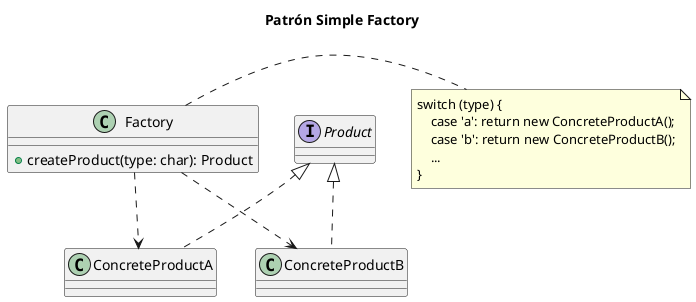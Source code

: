 @startuml patroncito
title Patrón Simple Factory

interface Product {
}

class ConcreteProductA {
}

class ConcreteProductB {
}

Product <|.. ConcreteProductA
Product <|.. ConcreteProductB

class Factory {
    + createProduct(type: char): Product
}

Factory ..> ConcreteProductA
Factory ..> ConcreteProductB

note right of Factory
    switch (type) {
        case 'a': return new ConcreteProductA();
        case 'b': return new ConcreteProductB();
        ...
    }
end note

@enduml
